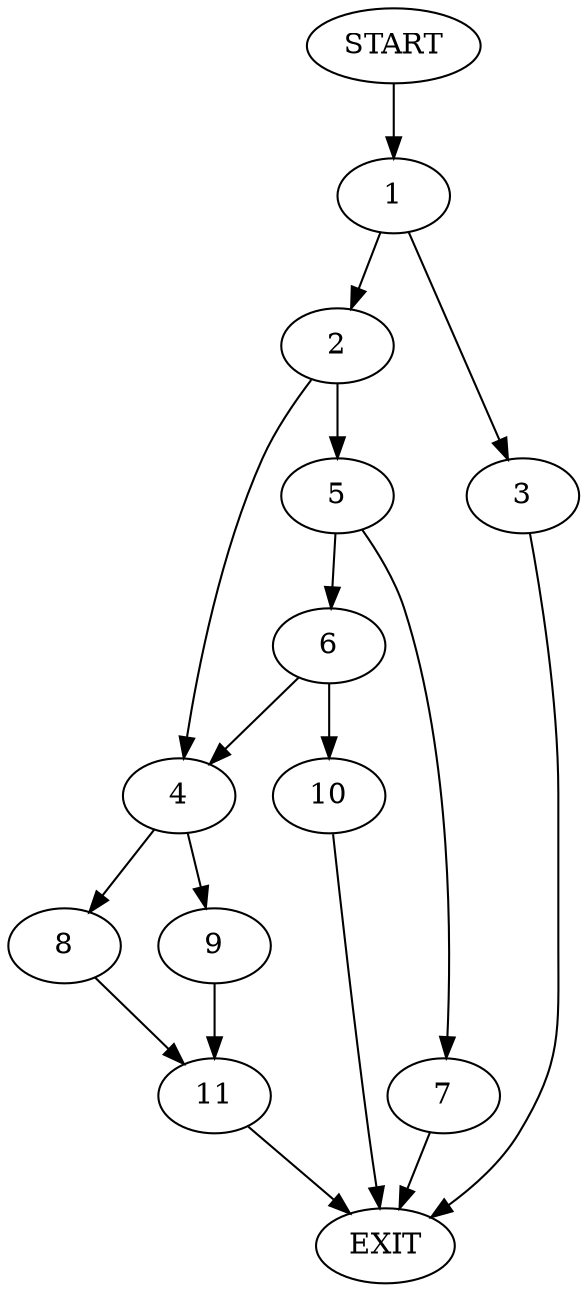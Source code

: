 digraph {
0 [label="START"]
12 [label="EXIT"]
0 -> 1
1 -> 2
1 -> 3
3 -> 12
2 -> 4
2 -> 5
5 -> 6
5 -> 7
4 -> 8
4 -> 9
6 -> 4
6 -> 10
7 -> 12
10 -> 12
8 -> 11
9 -> 11
11 -> 12
}
